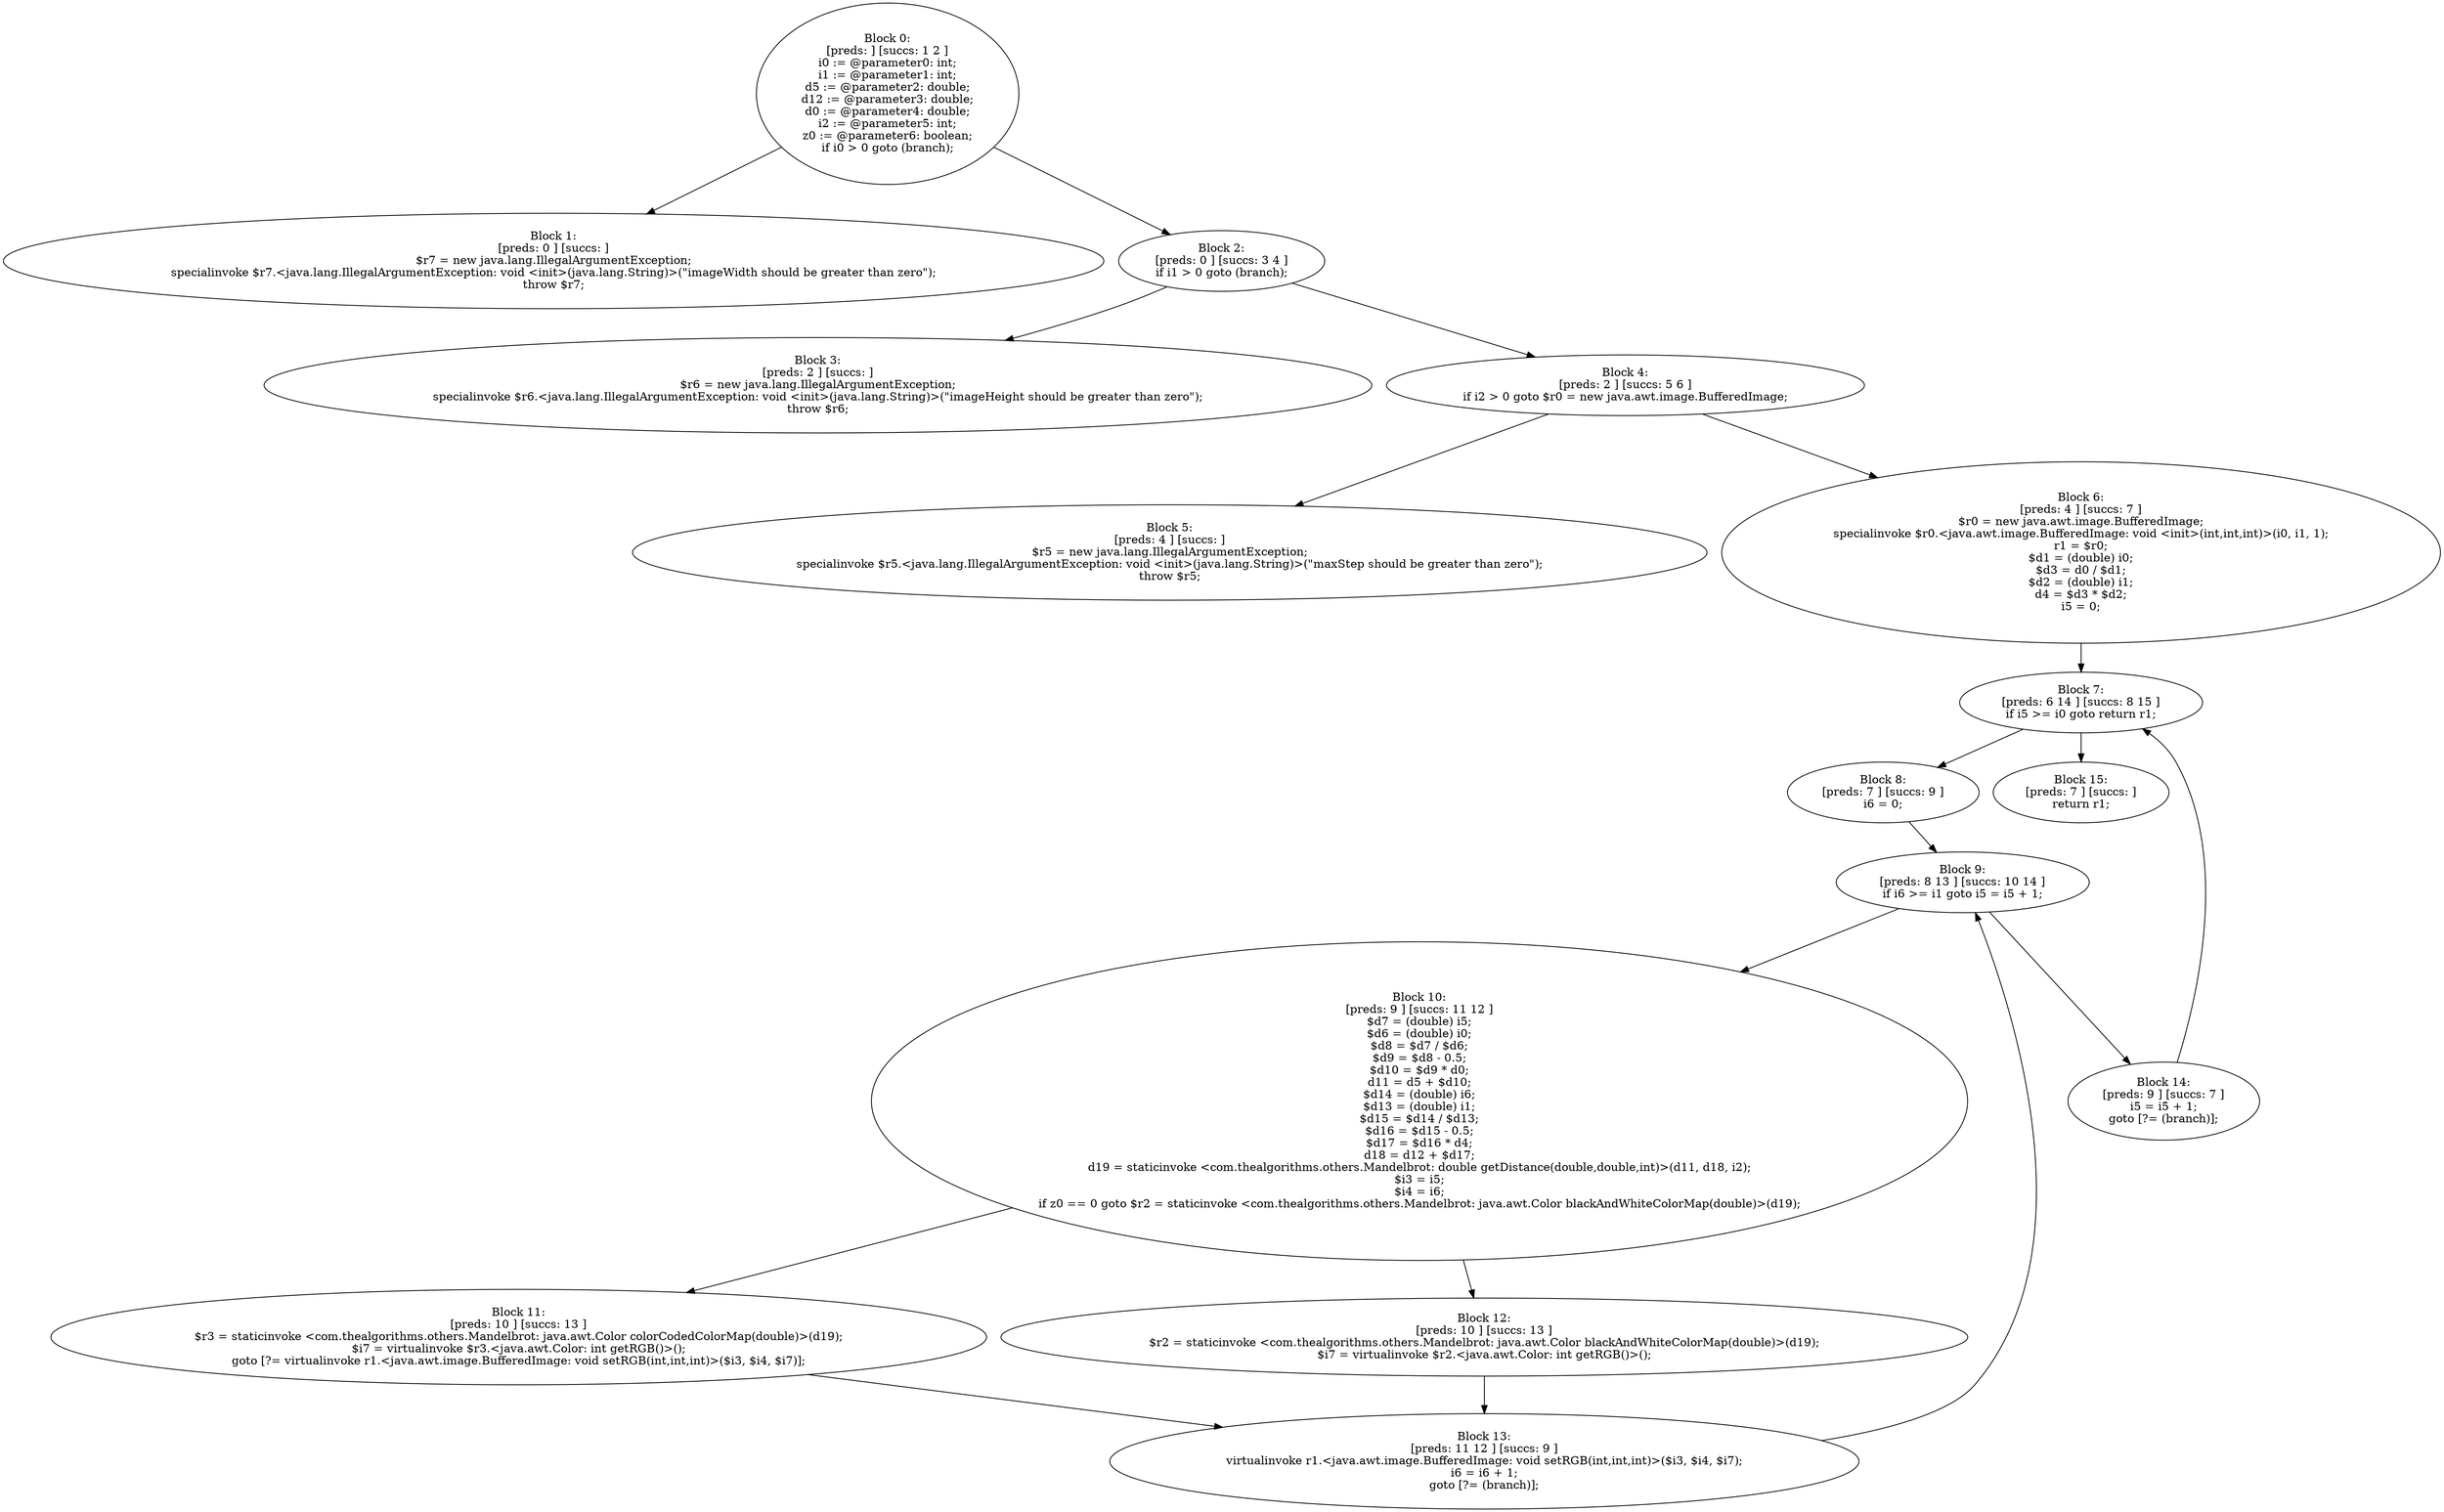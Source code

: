 digraph "unitGraph" {
    "Block 0:
[preds: ] [succs: 1 2 ]
i0 := @parameter0: int;
i1 := @parameter1: int;
d5 := @parameter2: double;
d12 := @parameter3: double;
d0 := @parameter4: double;
i2 := @parameter5: int;
z0 := @parameter6: boolean;
if i0 > 0 goto (branch);
"
    "Block 1:
[preds: 0 ] [succs: ]
$r7 = new java.lang.IllegalArgumentException;
specialinvoke $r7.<java.lang.IllegalArgumentException: void <init>(java.lang.String)>(\"imageWidth should be greater than zero\");
throw $r7;
"
    "Block 2:
[preds: 0 ] [succs: 3 4 ]
if i1 > 0 goto (branch);
"
    "Block 3:
[preds: 2 ] [succs: ]
$r6 = new java.lang.IllegalArgumentException;
specialinvoke $r6.<java.lang.IllegalArgumentException: void <init>(java.lang.String)>(\"imageHeight should be greater than zero\");
throw $r6;
"
    "Block 4:
[preds: 2 ] [succs: 5 6 ]
if i2 > 0 goto $r0 = new java.awt.image.BufferedImage;
"
    "Block 5:
[preds: 4 ] [succs: ]
$r5 = new java.lang.IllegalArgumentException;
specialinvoke $r5.<java.lang.IllegalArgumentException: void <init>(java.lang.String)>(\"maxStep should be greater than zero\");
throw $r5;
"
    "Block 6:
[preds: 4 ] [succs: 7 ]
$r0 = new java.awt.image.BufferedImage;
specialinvoke $r0.<java.awt.image.BufferedImage: void <init>(int,int,int)>(i0, i1, 1);
r1 = $r0;
$d1 = (double) i0;
$d3 = d0 / $d1;
$d2 = (double) i1;
d4 = $d3 * $d2;
i5 = 0;
"
    "Block 7:
[preds: 6 14 ] [succs: 8 15 ]
if i5 >= i0 goto return r1;
"
    "Block 8:
[preds: 7 ] [succs: 9 ]
i6 = 0;
"
    "Block 9:
[preds: 8 13 ] [succs: 10 14 ]
if i6 >= i1 goto i5 = i5 + 1;
"
    "Block 10:
[preds: 9 ] [succs: 11 12 ]
$d7 = (double) i5;
$d6 = (double) i0;
$d8 = $d7 / $d6;
$d9 = $d8 - 0.5;
$d10 = $d9 * d0;
d11 = d5 + $d10;
$d14 = (double) i6;
$d13 = (double) i1;
$d15 = $d14 / $d13;
$d16 = $d15 - 0.5;
$d17 = $d16 * d4;
d18 = d12 + $d17;
d19 = staticinvoke <com.thealgorithms.others.Mandelbrot: double getDistance(double,double,int)>(d11, d18, i2);
$i3 = i5;
$i4 = i6;
if z0 == 0 goto $r2 = staticinvoke <com.thealgorithms.others.Mandelbrot: java.awt.Color blackAndWhiteColorMap(double)>(d19);
"
    "Block 11:
[preds: 10 ] [succs: 13 ]
$r3 = staticinvoke <com.thealgorithms.others.Mandelbrot: java.awt.Color colorCodedColorMap(double)>(d19);
$i7 = virtualinvoke $r3.<java.awt.Color: int getRGB()>();
goto [?= virtualinvoke r1.<java.awt.image.BufferedImage: void setRGB(int,int,int)>($i3, $i4, $i7)];
"
    "Block 12:
[preds: 10 ] [succs: 13 ]
$r2 = staticinvoke <com.thealgorithms.others.Mandelbrot: java.awt.Color blackAndWhiteColorMap(double)>(d19);
$i7 = virtualinvoke $r2.<java.awt.Color: int getRGB()>();
"
    "Block 13:
[preds: 11 12 ] [succs: 9 ]
virtualinvoke r1.<java.awt.image.BufferedImage: void setRGB(int,int,int)>($i3, $i4, $i7);
i6 = i6 + 1;
goto [?= (branch)];
"
    "Block 14:
[preds: 9 ] [succs: 7 ]
i5 = i5 + 1;
goto [?= (branch)];
"
    "Block 15:
[preds: 7 ] [succs: ]
return r1;
"
    "Block 0:
[preds: ] [succs: 1 2 ]
i0 := @parameter0: int;
i1 := @parameter1: int;
d5 := @parameter2: double;
d12 := @parameter3: double;
d0 := @parameter4: double;
i2 := @parameter5: int;
z0 := @parameter6: boolean;
if i0 > 0 goto (branch);
"->"Block 1:
[preds: 0 ] [succs: ]
$r7 = new java.lang.IllegalArgumentException;
specialinvoke $r7.<java.lang.IllegalArgumentException: void <init>(java.lang.String)>(\"imageWidth should be greater than zero\");
throw $r7;
";
    "Block 0:
[preds: ] [succs: 1 2 ]
i0 := @parameter0: int;
i1 := @parameter1: int;
d5 := @parameter2: double;
d12 := @parameter3: double;
d0 := @parameter4: double;
i2 := @parameter5: int;
z0 := @parameter6: boolean;
if i0 > 0 goto (branch);
"->"Block 2:
[preds: 0 ] [succs: 3 4 ]
if i1 > 0 goto (branch);
";
    "Block 2:
[preds: 0 ] [succs: 3 4 ]
if i1 > 0 goto (branch);
"->"Block 3:
[preds: 2 ] [succs: ]
$r6 = new java.lang.IllegalArgumentException;
specialinvoke $r6.<java.lang.IllegalArgumentException: void <init>(java.lang.String)>(\"imageHeight should be greater than zero\");
throw $r6;
";
    "Block 2:
[preds: 0 ] [succs: 3 4 ]
if i1 > 0 goto (branch);
"->"Block 4:
[preds: 2 ] [succs: 5 6 ]
if i2 > 0 goto $r0 = new java.awt.image.BufferedImage;
";
    "Block 4:
[preds: 2 ] [succs: 5 6 ]
if i2 > 0 goto $r0 = new java.awt.image.BufferedImage;
"->"Block 5:
[preds: 4 ] [succs: ]
$r5 = new java.lang.IllegalArgumentException;
specialinvoke $r5.<java.lang.IllegalArgumentException: void <init>(java.lang.String)>(\"maxStep should be greater than zero\");
throw $r5;
";
    "Block 4:
[preds: 2 ] [succs: 5 6 ]
if i2 > 0 goto $r0 = new java.awt.image.BufferedImage;
"->"Block 6:
[preds: 4 ] [succs: 7 ]
$r0 = new java.awt.image.BufferedImage;
specialinvoke $r0.<java.awt.image.BufferedImage: void <init>(int,int,int)>(i0, i1, 1);
r1 = $r0;
$d1 = (double) i0;
$d3 = d0 / $d1;
$d2 = (double) i1;
d4 = $d3 * $d2;
i5 = 0;
";
    "Block 6:
[preds: 4 ] [succs: 7 ]
$r0 = new java.awt.image.BufferedImage;
specialinvoke $r0.<java.awt.image.BufferedImage: void <init>(int,int,int)>(i0, i1, 1);
r1 = $r0;
$d1 = (double) i0;
$d3 = d0 / $d1;
$d2 = (double) i1;
d4 = $d3 * $d2;
i5 = 0;
"->"Block 7:
[preds: 6 14 ] [succs: 8 15 ]
if i5 >= i0 goto return r1;
";
    "Block 7:
[preds: 6 14 ] [succs: 8 15 ]
if i5 >= i0 goto return r1;
"->"Block 8:
[preds: 7 ] [succs: 9 ]
i6 = 0;
";
    "Block 7:
[preds: 6 14 ] [succs: 8 15 ]
if i5 >= i0 goto return r1;
"->"Block 15:
[preds: 7 ] [succs: ]
return r1;
";
    "Block 8:
[preds: 7 ] [succs: 9 ]
i6 = 0;
"->"Block 9:
[preds: 8 13 ] [succs: 10 14 ]
if i6 >= i1 goto i5 = i5 + 1;
";
    "Block 9:
[preds: 8 13 ] [succs: 10 14 ]
if i6 >= i1 goto i5 = i5 + 1;
"->"Block 10:
[preds: 9 ] [succs: 11 12 ]
$d7 = (double) i5;
$d6 = (double) i0;
$d8 = $d7 / $d6;
$d9 = $d8 - 0.5;
$d10 = $d9 * d0;
d11 = d5 + $d10;
$d14 = (double) i6;
$d13 = (double) i1;
$d15 = $d14 / $d13;
$d16 = $d15 - 0.5;
$d17 = $d16 * d4;
d18 = d12 + $d17;
d19 = staticinvoke <com.thealgorithms.others.Mandelbrot: double getDistance(double,double,int)>(d11, d18, i2);
$i3 = i5;
$i4 = i6;
if z0 == 0 goto $r2 = staticinvoke <com.thealgorithms.others.Mandelbrot: java.awt.Color blackAndWhiteColorMap(double)>(d19);
";
    "Block 9:
[preds: 8 13 ] [succs: 10 14 ]
if i6 >= i1 goto i5 = i5 + 1;
"->"Block 14:
[preds: 9 ] [succs: 7 ]
i5 = i5 + 1;
goto [?= (branch)];
";
    "Block 10:
[preds: 9 ] [succs: 11 12 ]
$d7 = (double) i5;
$d6 = (double) i0;
$d8 = $d7 / $d6;
$d9 = $d8 - 0.5;
$d10 = $d9 * d0;
d11 = d5 + $d10;
$d14 = (double) i6;
$d13 = (double) i1;
$d15 = $d14 / $d13;
$d16 = $d15 - 0.5;
$d17 = $d16 * d4;
d18 = d12 + $d17;
d19 = staticinvoke <com.thealgorithms.others.Mandelbrot: double getDistance(double,double,int)>(d11, d18, i2);
$i3 = i5;
$i4 = i6;
if z0 == 0 goto $r2 = staticinvoke <com.thealgorithms.others.Mandelbrot: java.awt.Color blackAndWhiteColorMap(double)>(d19);
"->"Block 11:
[preds: 10 ] [succs: 13 ]
$r3 = staticinvoke <com.thealgorithms.others.Mandelbrot: java.awt.Color colorCodedColorMap(double)>(d19);
$i7 = virtualinvoke $r3.<java.awt.Color: int getRGB()>();
goto [?= virtualinvoke r1.<java.awt.image.BufferedImage: void setRGB(int,int,int)>($i3, $i4, $i7)];
";
    "Block 10:
[preds: 9 ] [succs: 11 12 ]
$d7 = (double) i5;
$d6 = (double) i0;
$d8 = $d7 / $d6;
$d9 = $d8 - 0.5;
$d10 = $d9 * d0;
d11 = d5 + $d10;
$d14 = (double) i6;
$d13 = (double) i1;
$d15 = $d14 / $d13;
$d16 = $d15 - 0.5;
$d17 = $d16 * d4;
d18 = d12 + $d17;
d19 = staticinvoke <com.thealgorithms.others.Mandelbrot: double getDistance(double,double,int)>(d11, d18, i2);
$i3 = i5;
$i4 = i6;
if z0 == 0 goto $r2 = staticinvoke <com.thealgorithms.others.Mandelbrot: java.awt.Color blackAndWhiteColorMap(double)>(d19);
"->"Block 12:
[preds: 10 ] [succs: 13 ]
$r2 = staticinvoke <com.thealgorithms.others.Mandelbrot: java.awt.Color blackAndWhiteColorMap(double)>(d19);
$i7 = virtualinvoke $r2.<java.awt.Color: int getRGB()>();
";
    "Block 11:
[preds: 10 ] [succs: 13 ]
$r3 = staticinvoke <com.thealgorithms.others.Mandelbrot: java.awt.Color colorCodedColorMap(double)>(d19);
$i7 = virtualinvoke $r3.<java.awt.Color: int getRGB()>();
goto [?= virtualinvoke r1.<java.awt.image.BufferedImage: void setRGB(int,int,int)>($i3, $i4, $i7)];
"->"Block 13:
[preds: 11 12 ] [succs: 9 ]
virtualinvoke r1.<java.awt.image.BufferedImage: void setRGB(int,int,int)>($i3, $i4, $i7);
i6 = i6 + 1;
goto [?= (branch)];
";
    "Block 12:
[preds: 10 ] [succs: 13 ]
$r2 = staticinvoke <com.thealgorithms.others.Mandelbrot: java.awt.Color blackAndWhiteColorMap(double)>(d19);
$i7 = virtualinvoke $r2.<java.awt.Color: int getRGB()>();
"->"Block 13:
[preds: 11 12 ] [succs: 9 ]
virtualinvoke r1.<java.awt.image.BufferedImage: void setRGB(int,int,int)>($i3, $i4, $i7);
i6 = i6 + 1;
goto [?= (branch)];
";
    "Block 13:
[preds: 11 12 ] [succs: 9 ]
virtualinvoke r1.<java.awt.image.BufferedImage: void setRGB(int,int,int)>($i3, $i4, $i7);
i6 = i6 + 1;
goto [?= (branch)];
"->"Block 9:
[preds: 8 13 ] [succs: 10 14 ]
if i6 >= i1 goto i5 = i5 + 1;
";
    "Block 14:
[preds: 9 ] [succs: 7 ]
i5 = i5 + 1;
goto [?= (branch)];
"->"Block 7:
[preds: 6 14 ] [succs: 8 15 ]
if i5 >= i0 goto return r1;
";
}
